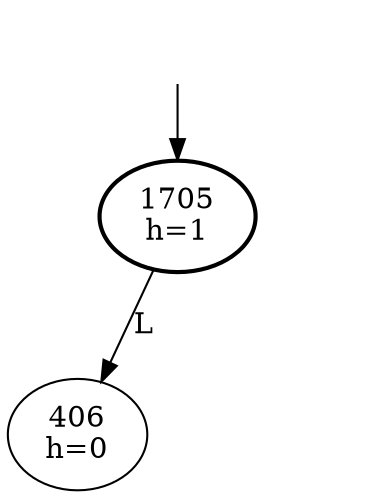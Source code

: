 digraph {
  DUMMY [style=invis];
  DUMMY -> 1705;
  1705 [penwidth=2];

  1705 [label="1705\nh=1"];

  1705 -> 406 [label="L"];
  406 [label="406\nh=0"];



  1705 -> R_1705 [style=invis];
  R_1705 [style=invis];

}
